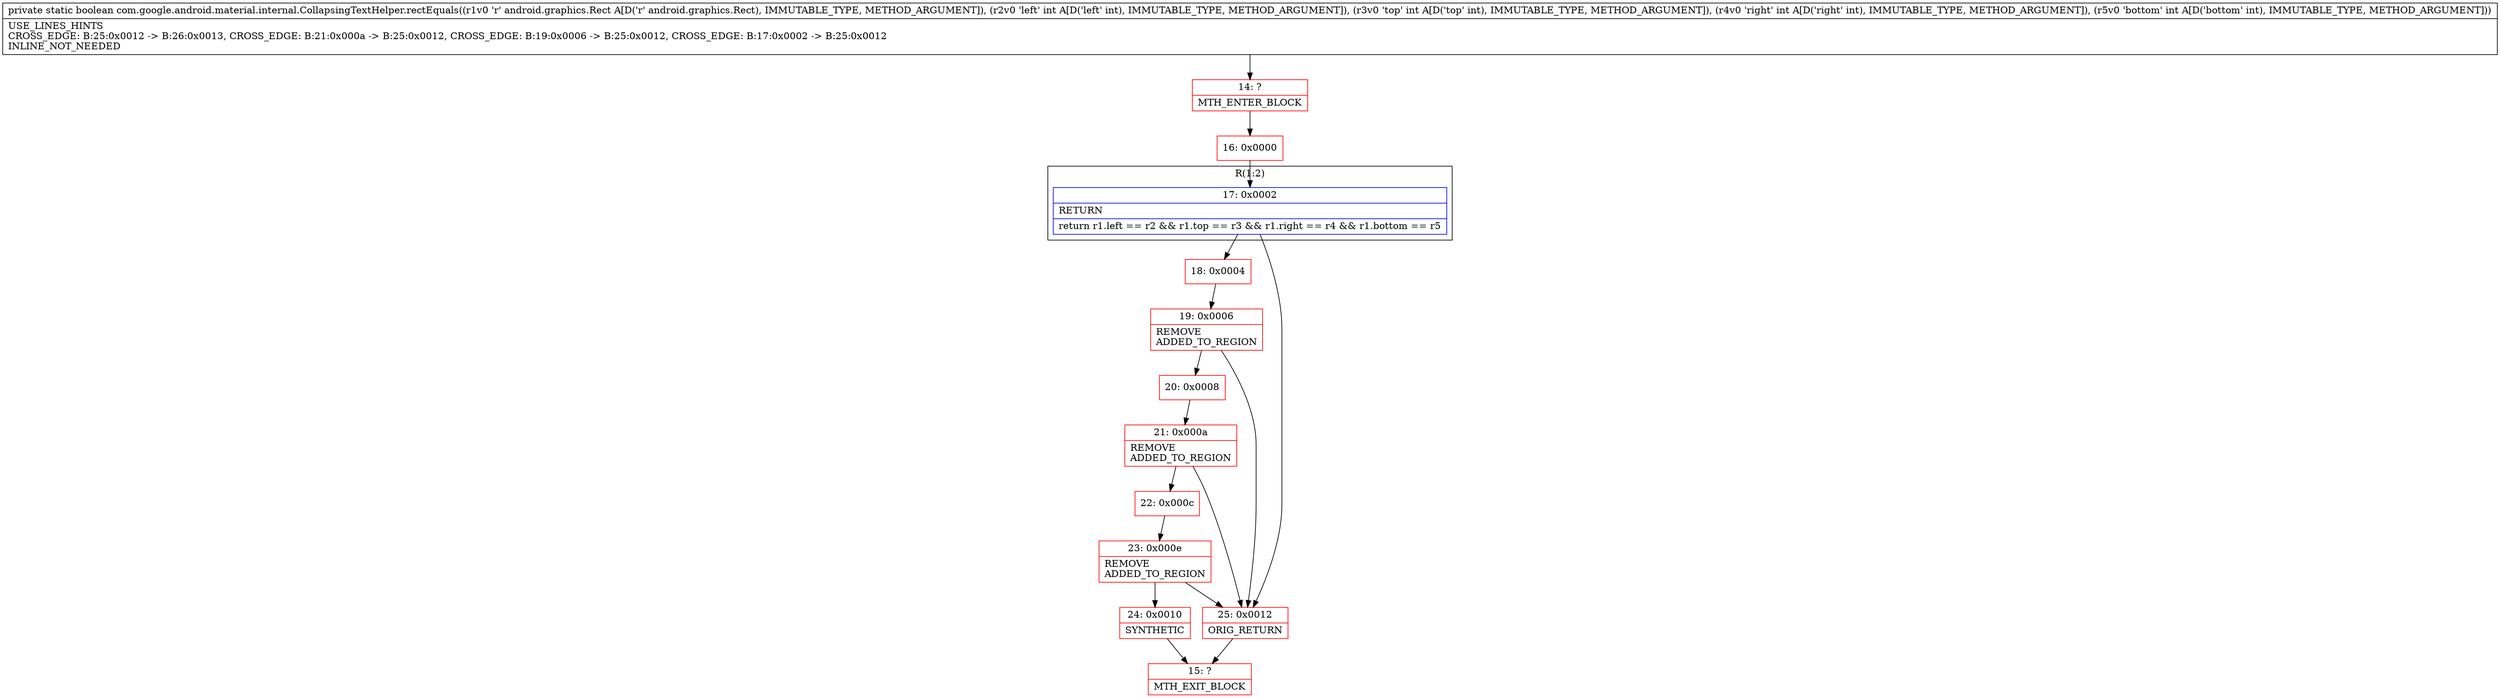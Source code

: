 digraph "CFG forcom.google.android.material.internal.CollapsingTextHelper.rectEquals(Landroid\/graphics\/Rect;IIII)Z" {
subgraph cluster_Region_1197156140 {
label = "R(1:2)";
node [shape=record,color=blue];
Node_17 [shape=record,label="{17\:\ 0x0002|RETURN\l|return r1.left == r2 && r1.top == r3 && r1.right == r4 && r1.bottom == r5\l}"];
}
Node_14 [shape=record,color=red,label="{14\:\ ?|MTH_ENTER_BLOCK\l}"];
Node_16 [shape=record,color=red,label="{16\:\ 0x0000}"];
Node_18 [shape=record,color=red,label="{18\:\ 0x0004}"];
Node_19 [shape=record,color=red,label="{19\:\ 0x0006|REMOVE\lADDED_TO_REGION\l}"];
Node_20 [shape=record,color=red,label="{20\:\ 0x0008}"];
Node_21 [shape=record,color=red,label="{21\:\ 0x000a|REMOVE\lADDED_TO_REGION\l}"];
Node_22 [shape=record,color=red,label="{22\:\ 0x000c}"];
Node_23 [shape=record,color=red,label="{23\:\ 0x000e|REMOVE\lADDED_TO_REGION\l}"];
Node_24 [shape=record,color=red,label="{24\:\ 0x0010|SYNTHETIC\l}"];
Node_15 [shape=record,color=red,label="{15\:\ ?|MTH_EXIT_BLOCK\l}"];
Node_25 [shape=record,color=red,label="{25\:\ 0x0012|ORIG_RETURN\l}"];
MethodNode[shape=record,label="{private static boolean com.google.android.material.internal.CollapsingTextHelper.rectEquals((r1v0 'r' android.graphics.Rect A[D('r' android.graphics.Rect), IMMUTABLE_TYPE, METHOD_ARGUMENT]), (r2v0 'left' int A[D('left' int), IMMUTABLE_TYPE, METHOD_ARGUMENT]), (r3v0 'top' int A[D('top' int), IMMUTABLE_TYPE, METHOD_ARGUMENT]), (r4v0 'right' int A[D('right' int), IMMUTABLE_TYPE, METHOD_ARGUMENT]), (r5v0 'bottom' int A[D('bottom' int), IMMUTABLE_TYPE, METHOD_ARGUMENT]))  | USE_LINES_HINTS\lCROSS_EDGE: B:25:0x0012 \-\> B:26:0x0013, CROSS_EDGE: B:21:0x000a \-\> B:25:0x0012, CROSS_EDGE: B:19:0x0006 \-\> B:25:0x0012, CROSS_EDGE: B:17:0x0002 \-\> B:25:0x0012\lINLINE_NOT_NEEDED\l}"];
MethodNode -> Node_14;Node_17 -> Node_18;
Node_17 -> Node_25;
Node_14 -> Node_16;
Node_16 -> Node_17;
Node_18 -> Node_19;
Node_19 -> Node_20;
Node_19 -> Node_25;
Node_20 -> Node_21;
Node_21 -> Node_22;
Node_21 -> Node_25;
Node_22 -> Node_23;
Node_23 -> Node_24;
Node_23 -> Node_25;
Node_24 -> Node_15;
Node_25 -> Node_15;
}

